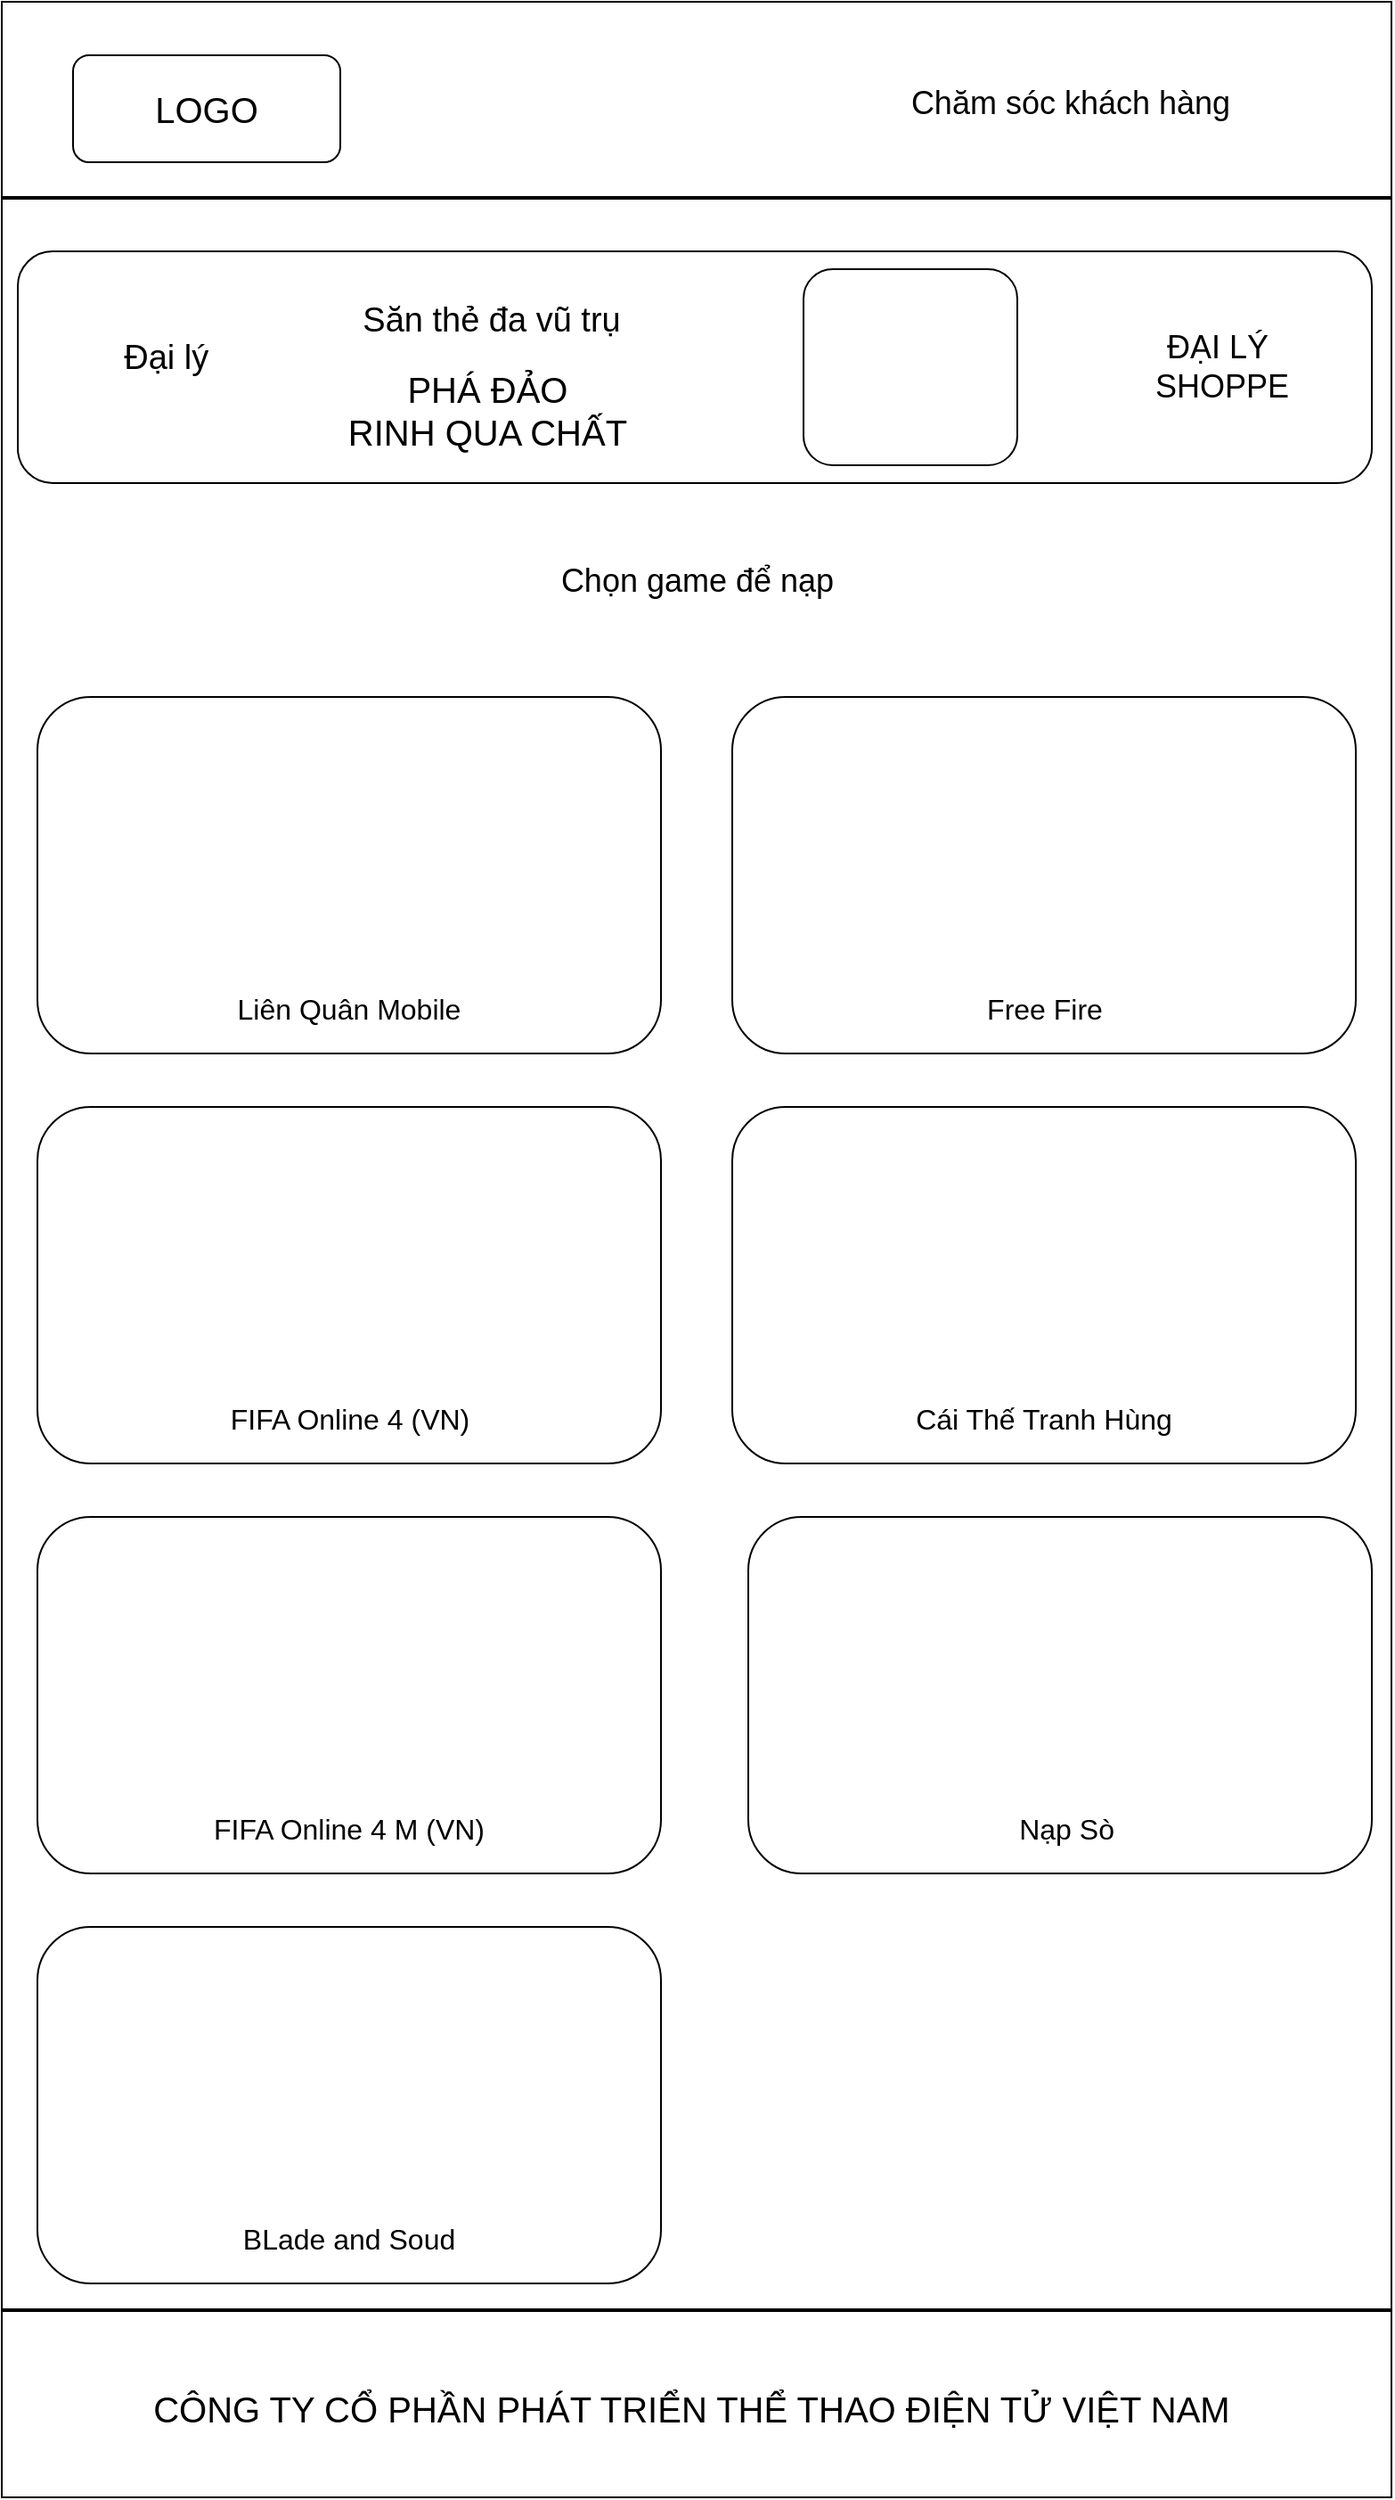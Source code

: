 <mxfile version="21.0.6" type="device"><diagram name="Page-1" id="03018318-947c-dd8e-b7a3-06fadd420f32"><mxGraphModel dx="934" dy="519" grid="1" gridSize="10" guides="1" tooltips="1" connect="1" arrows="1" fold="1" page="1" pageScale="1" pageWidth="1100" pageHeight="850" background="#ffffff" math="0" shadow="0"><root><mxCell id="0"/><mxCell id="1" parent="0"/><mxCell id="pVjSmiwkj1IqP6Fl39V4-1" value="" style="rounded=0;whiteSpace=wrap;html=1;" vertex="1" parent="1"><mxGeometry x="180" y="50" width="780" height="1400" as="geometry"/></mxCell><mxCell id="pVjSmiwkj1IqP6Fl39V4-2" value="&lt;font style=&quot;font-size: 20px;&quot;&gt;LOGO&lt;/font&gt;" style="rounded=1;whiteSpace=wrap;html=1;" vertex="1" parent="1"><mxGeometry x="220" y="80" width="150" height="60" as="geometry"/></mxCell><mxCell id="pVjSmiwkj1IqP6Fl39V4-3" value="&lt;font style=&quot;font-size: 18px;&quot;&gt;Chăm sóc khách hàng&lt;/font&gt;" style="text;strokeColor=none;align=center;fillColor=none;html=1;verticalAlign=middle;whiteSpace=wrap;rounded=0;" vertex="1" parent="1"><mxGeometry x="660" y="84" width="240" height="45" as="geometry"/></mxCell><mxCell id="pVjSmiwkj1IqP6Fl39V4-4" value="" style="shape=image;html=1;verticalAlign=top;verticalLabelPosition=bottom;labelBackgroundColor=#ffffff;imageAspect=0;aspect=fixed;image=https://cdn1.iconfinder.com/data/icons/ionicons-fill-vol-2/512/menu-128.png" vertex="1" parent="1"><mxGeometry x="900" y="80" width="50" height="50" as="geometry"/></mxCell><mxCell id="pVjSmiwkj1IqP6Fl39V4-6" value="" style="line;strokeWidth=2;html=1;" vertex="1" parent="1"><mxGeometry x="180" y="150" width="780" height="20" as="geometry"/></mxCell><mxCell id="pVjSmiwkj1IqP6Fl39V4-7" value="" style="rounded=1;whiteSpace=wrap;html=1;" vertex="1" parent="1"><mxGeometry x="189" y="190" width="760" height="130" as="geometry"/></mxCell><mxCell id="pVjSmiwkj1IqP6Fl39V4-8" value="&lt;font style=&quot;font-size: 19px;&quot;&gt;Đại lý&amp;nbsp;&lt;/font&gt;" style="text;strokeColor=none;align=center;fillColor=none;html=1;verticalAlign=middle;whiteSpace=wrap;rounded=0;" vertex="1" parent="1"><mxGeometry x="240" y="232.5" width="70" height="35" as="geometry"/></mxCell><mxCell id="pVjSmiwkj1IqP6Fl39V4-9" value="&lt;font style=&quot;font-size: 19px;&quot;&gt;Săn thẻ đa vũ trụ&lt;/font&gt;" style="text;strokeColor=none;align=center;fillColor=none;html=1;verticalAlign=middle;whiteSpace=wrap;rounded=0;" vertex="1" parent="1"><mxGeometry x="360" y="210" width="190" height="37.5" as="geometry"/></mxCell><mxCell id="pVjSmiwkj1IqP6Fl39V4-10" value="&lt;font style=&quot;font-size: 20px;&quot;&gt;PHÁ ĐẢO&amp;nbsp;&lt;br&gt;RINH QUA CHẤT&amp;nbsp;&lt;/font&gt;" style="text;strokeColor=none;align=center;fillColor=none;html=1;verticalAlign=middle;whiteSpace=wrap;rounded=0;" vertex="1" parent="1"><mxGeometry x="337.5" y="247.5" width="235" height="62.5" as="geometry"/></mxCell><mxCell id="pVjSmiwkj1IqP6Fl39V4-11" value="" style="rounded=1;whiteSpace=wrap;html=1;" vertex="1" parent="1"><mxGeometry x="630" y="200" width="120" height="110" as="geometry"/></mxCell><mxCell id="pVjSmiwkj1IqP6Fl39V4-12" value="&lt;font style=&quot;font-size: 18px;&quot;&gt;ĐẠI LÝ&amp;nbsp;&lt;br&gt;SHOPPE&lt;/font&gt;" style="text;strokeColor=none;align=center;fillColor=none;html=1;verticalAlign=middle;whiteSpace=wrap;rounded=0;" vertex="1" parent="1"><mxGeometry x="810" y="226.25" width="110" height="57.5" as="geometry"/></mxCell><mxCell id="pVjSmiwkj1IqP6Fl39V4-13" value="&lt;font style=&quot;font-size: 18px;&quot;&gt;Chọn game để nạp&lt;/font&gt;" style="text;strokeColor=none;align=center;fillColor=none;html=1;verticalAlign=middle;whiteSpace=wrap;rounded=0;" vertex="1" parent="1"><mxGeometry x="474.5" y="360" width="191" height="30" as="geometry"/></mxCell><mxCell id="pVjSmiwkj1IqP6Fl39V4-14" value="" style="rounded=1;whiteSpace=wrap;html=1;" vertex="1" parent="1"><mxGeometry x="200" y="440" width="350" height="200" as="geometry"/></mxCell><mxCell id="pVjSmiwkj1IqP6Fl39V4-16" value="" style="rounded=1;whiteSpace=wrap;html=1;" vertex="1" parent="1"><mxGeometry x="590" y="440" width="350" height="200" as="geometry"/></mxCell><mxCell id="pVjSmiwkj1IqP6Fl39V4-17" value="" style="rounded=1;whiteSpace=wrap;html=1;" vertex="1" parent="1"><mxGeometry x="590" y="670" width="350" height="200" as="geometry"/></mxCell><mxCell id="pVjSmiwkj1IqP6Fl39V4-18" value="" style="rounded=1;whiteSpace=wrap;html=1;" vertex="1" parent="1"><mxGeometry x="200" y="670" width="350" height="200" as="geometry"/></mxCell><mxCell id="pVjSmiwkj1IqP6Fl39V4-19" value="" style="rounded=1;whiteSpace=wrap;html=1;" vertex="1" parent="1"><mxGeometry x="200" y="900" width="350" height="200" as="geometry"/></mxCell><mxCell id="pVjSmiwkj1IqP6Fl39V4-20" value="" style="rounded=1;whiteSpace=wrap;html=1;" vertex="1" parent="1"><mxGeometry x="599" y="900" width="350" height="200" as="geometry"/></mxCell><mxCell id="pVjSmiwkj1IqP6Fl39V4-21" value="" style="rounded=1;whiteSpace=wrap;html=1;" vertex="1" parent="1"><mxGeometry x="200" y="1130" width="350" height="200" as="geometry"/></mxCell><mxCell id="pVjSmiwkj1IqP6Fl39V4-22" value="&lt;font style=&quot;font-size: 16px;&quot;&gt;Liên Quân Mobile&lt;/font&gt;" style="text;strokeColor=none;align=center;fillColor=none;html=1;verticalAlign=middle;whiteSpace=wrap;rounded=0;" vertex="1" parent="1"><mxGeometry x="290" y="600" width="170" height="30" as="geometry"/></mxCell><mxCell id="pVjSmiwkj1IqP6Fl39V4-23" value="&lt;font style=&quot;font-size: 16px;&quot;&gt;Free Fire&lt;/font&gt;" style="text;strokeColor=none;align=center;fillColor=none;html=1;verticalAlign=middle;whiteSpace=wrap;rounded=0;" vertex="1" parent="1"><mxGeometry x="707.5" y="600" width="115" height="30" as="geometry"/></mxCell><mxCell id="pVjSmiwkj1IqP6Fl39V4-24" value="&lt;font style=&quot;font-size: 16px;&quot;&gt;FIFA Online 4 (VN)&lt;/font&gt;" style="text;strokeColor=none;align=center;fillColor=none;html=1;verticalAlign=middle;whiteSpace=wrap;rounded=0;" vertex="1" parent="1"><mxGeometry x="282.5" y="830" width="185" height="30" as="geometry"/></mxCell><mxCell id="pVjSmiwkj1IqP6Fl39V4-25" value="&lt;font style=&quot;font-size: 16px;&quot;&gt;Cái Thế Tranh Hùng&lt;/font&gt;" style="text;strokeColor=none;align=center;fillColor=none;html=1;verticalAlign=middle;whiteSpace=wrap;rounded=0;" vertex="1" parent="1"><mxGeometry x="675" y="830" width="180" height="30" as="geometry"/></mxCell><mxCell id="pVjSmiwkj1IqP6Fl39V4-26" value="&lt;font style=&quot;font-size: 16px;&quot;&gt;FIFA Online 4 M (VN)&lt;/font&gt;" style="text;strokeColor=none;align=center;fillColor=none;html=1;verticalAlign=middle;whiteSpace=wrap;rounded=0;" vertex="1" parent="1"><mxGeometry x="275" y="1060" width="200" height="30" as="geometry"/></mxCell><mxCell id="pVjSmiwkj1IqP6Fl39V4-27" value="&lt;font style=&quot;font-size: 16px;&quot;&gt;Nạp Sò&amp;nbsp;&lt;/font&gt;" style="text;strokeColor=none;align=center;fillColor=none;html=1;verticalAlign=middle;whiteSpace=wrap;rounded=0;" vertex="1" parent="1"><mxGeometry x="712" y="1060" width="136" height="30" as="geometry"/></mxCell><mxCell id="pVjSmiwkj1IqP6Fl39V4-28" value="&lt;font style=&quot;font-size: 16px;&quot;&gt;BLade and Soud&lt;/font&gt;" style="text;strokeColor=none;align=center;fillColor=none;html=1;verticalAlign=middle;whiteSpace=wrap;rounded=0;" vertex="1" parent="1"><mxGeometry x="306.25" y="1290" width="137.5" height="30" as="geometry"/></mxCell><mxCell id="pVjSmiwkj1IqP6Fl39V4-29" value="" style="line;strokeWidth=2;html=1;" vertex="1" parent="1"><mxGeometry x="180" y="1340" width="780" height="10" as="geometry"/></mxCell><mxCell id="pVjSmiwkj1IqP6Fl39V4-30" value="&lt;span style=&quot;font-size: 20px;&quot;&gt;CÔNG TY CỔ PHẦN PHÁT TRIỂN THỂ THAO ĐIỆN TỬ VIỆT NAM&amp;nbsp;&lt;/span&gt;" style="text;strokeColor=none;align=center;fillColor=none;html=1;verticalAlign=middle;whiteSpace=wrap;rounded=0;" vertex="1" parent="1"><mxGeometry x="260" y="1380" width="620" height="40" as="geometry"/></mxCell></root></mxGraphModel></diagram></mxfile>